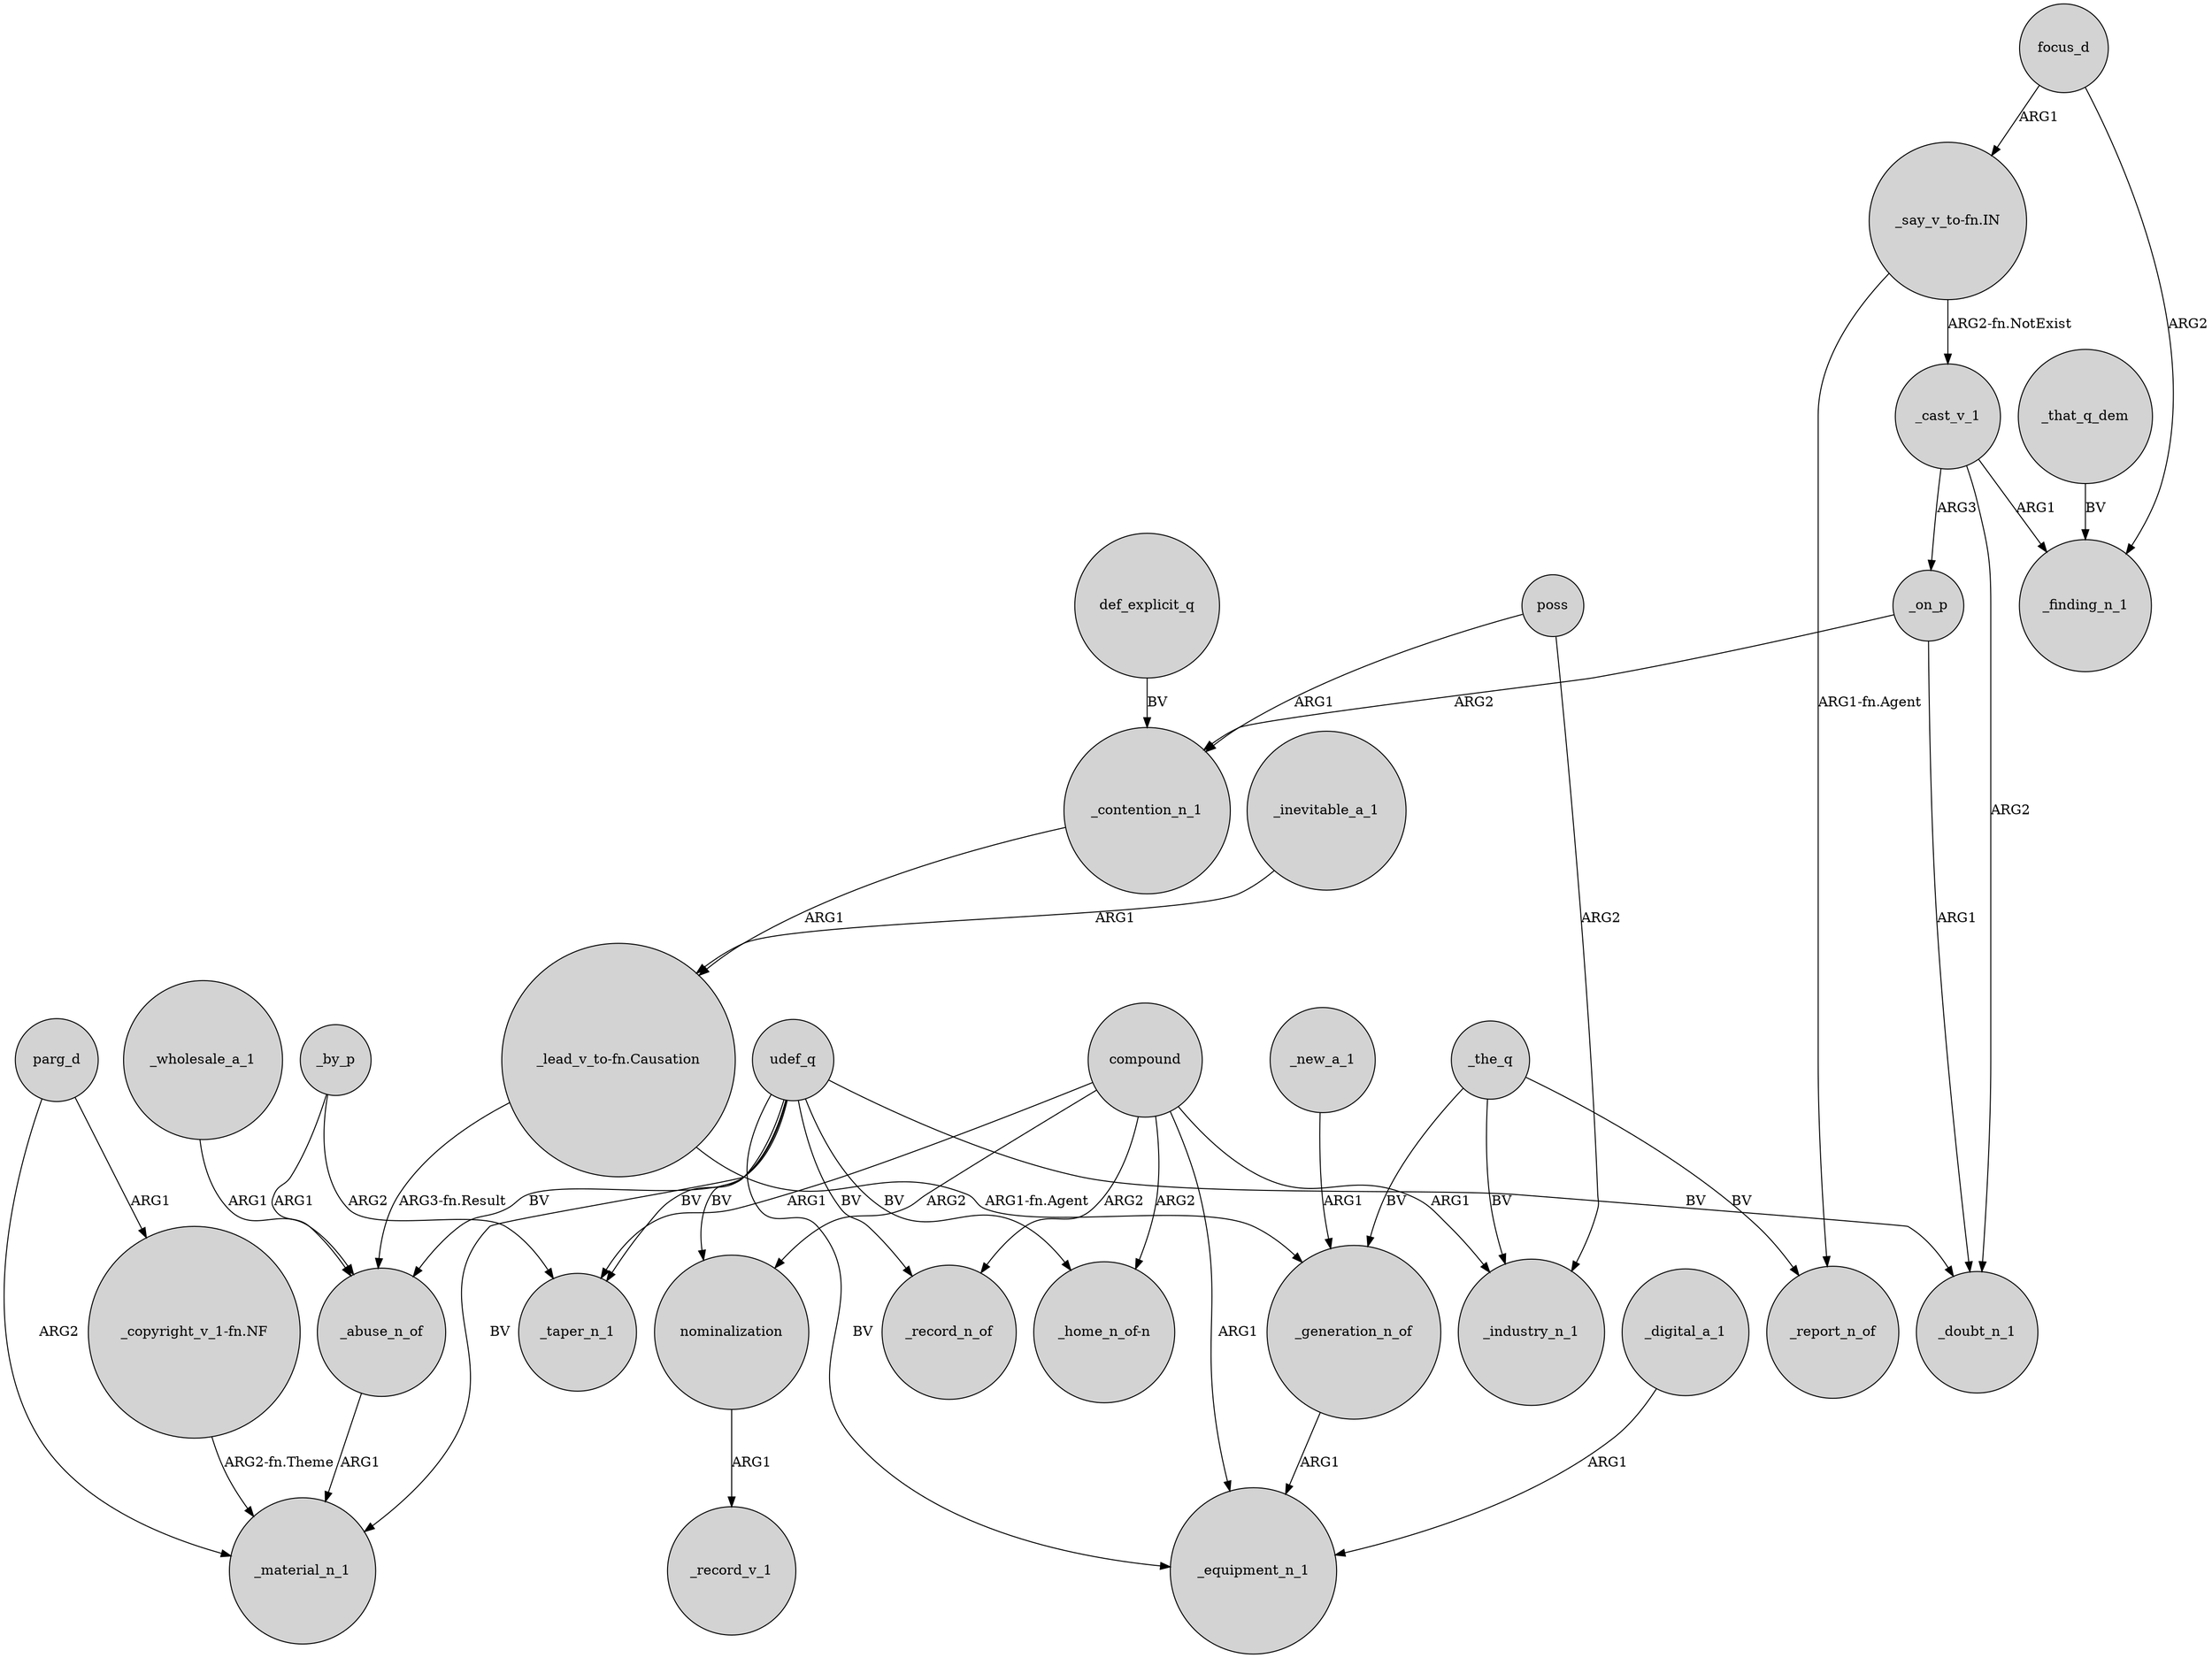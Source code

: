 digraph {
	node [shape=circle style=filled]
	parg_d -> "_copyright_v_1-fn.NF" [label=ARG1]
	udef_q -> _equipment_n_1 [label=BV]
	_cast_v_1 -> _doubt_n_1 [label=ARG2]
	poss -> _contention_n_1 [label=ARG1]
	_cast_v_1 -> _on_p [label=ARG3]
	"_say_v_to-fn.IN" -> _report_n_of [label="ARG1-fn.Agent"]
	_digital_a_1 -> _equipment_n_1 [label=ARG1]
	_new_a_1 -> _generation_n_of [label=ARG1]
	_abuse_n_of -> _material_n_1 [label=ARG1]
	udef_q -> _record_n_of [label=BV]
	"_say_v_to-fn.IN" -> _cast_v_1 [label="ARG2-fn.NotExist"]
	_inevitable_a_1 -> "_lead_v_to-fn.Causation" [label=ARG1]
	poss -> _industry_n_1 [label=ARG2]
	compound -> _taper_n_1 [label=ARG1]
	udef_q -> "_home_n_of-n" [label=BV]
	compound -> _industry_n_1 [label=ARG1]
	compound -> _equipment_n_1 [label=ARG1]
	compound -> nominalization [label=ARG2]
	_the_q -> _industry_n_1 [label=BV]
	_wholesale_a_1 -> _abuse_n_of [label=ARG1]
	_contention_n_1 -> "_lead_v_to-fn.Causation" [label=ARG1]
	compound -> _record_n_of [label=ARG2]
	_on_p -> _doubt_n_1 [label=ARG1]
	def_explicit_q -> _contention_n_1 [label=BV]
	nominalization -> _record_v_1 [label=ARG1]
	_that_q_dem -> _finding_n_1 [label=BV]
	_cast_v_1 -> _finding_n_1 [label=ARG1]
	"_copyright_v_1-fn.NF" -> _material_n_1 [label="ARG2-fn.Theme"]
	_by_p -> _abuse_n_of [label=ARG1]
	focus_d -> _finding_n_1 [label=ARG2]
	_the_q -> _report_n_of [label=BV]
	_on_p -> _contention_n_1 [label=ARG2]
	udef_q -> nominalization [label=BV]
	udef_q -> _abuse_n_of [label=BV]
	_the_q -> _generation_n_of [label=BV]
	_by_p -> _taper_n_1 [label=ARG2]
	compound -> "_home_n_of-n" [label=ARG2]
	udef_q -> _taper_n_1 [label=BV]
	"_lead_v_to-fn.Causation" -> _abuse_n_of [label="ARG3-fn.Result"]
	_generation_n_of -> _equipment_n_1 [label=ARG1]
	udef_q -> _doubt_n_1 [label=BV]
	udef_q -> _material_n_1 [label=BV]
	parg_d -> _material_n_1 [label=ARG2]
	"_lead_v_to-fn.Causation" -> _generation_n_of [label="ARG1-fn.Agent"]
	focus_d -> "_say_v_to-fn.IN" [label=ARG1]
}
